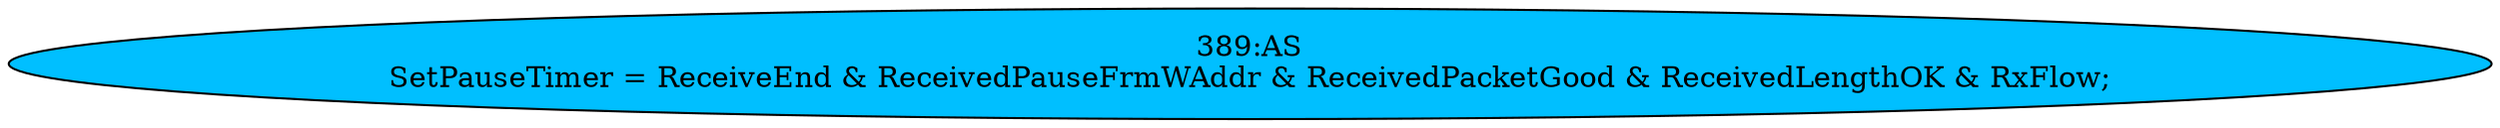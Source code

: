 strict digraph "" {
	node [label="\N"];
	"389:AS"	 [ast="<pyverilog.vparser.ast.Assign object at 0x7f2ba5b03f10>",
		def_var="['SetPauseTimer']",
		fillcolor=deepskyblue,
		label="389:AS
SetPauseTimer = ReceiveEnd & ReceivedPauseFrmWAddr & ReceivedPacketGood & ReceivedLengthOK & RxFlow;",
		statements="[]",
		style=filled,
		typ=Assign,
		use_var="['ReceiveEnd', 'ReceivedPauseFrmWAddr', 'ReceivedPacketGood', 'ReceivedLengthOK', 'RxFlow']"];
}
